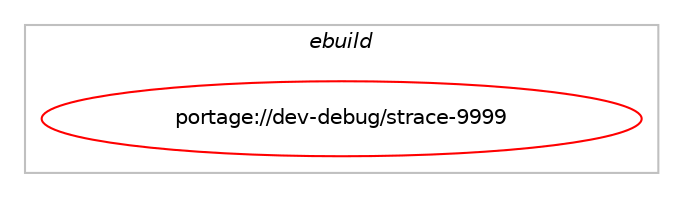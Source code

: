 digraph prolog {

# *************
# Graph options
# *************

newrank=true;
concentrate=true;
compound=true;
graph [rankdir=LR,fontname=Helvetica,fontsize=10,ranksep=1.5];#, ranksep=2.5, nodesep=0.2];
edge  [arrowhead=vee];
node  [fontname=Helvetica,fontsize=10];

# **********
# The ebuild
# **********

subgraph cluster_leftcol {
color=gray;
label=<<i>ebuild</i>>;
id [label="portage://dev-debug/strace-9999", color=red, width=4, href="../dev-debug/strace-9999.svg"];
}

# ****************
# The dependencies
# ****************

subgraph cluster_midcol {
color=gray;
label=<<i>dependencies</i>>;
subgraph cluster_compile {
fillcolor="#eeeeee";
style=filled;
label=<<i>compile</i>>;
# *** BEGIN UNKNOWN DEPENDENCY TYPE (TODO) ***
# id -> equal(use_conditional_group(positive,aio,portage://dev-debug/strace-9999,[package_dependency(portage://dev-debug/strace-9999,install,no,dev-libs,libaio,greaterequal,[0.3.106,,,0.3.106],[],[])]))
# *** END UNKNOWN DEPENDENCY TYPE (TODO) ***

# *** BEGIN UNKNOWN DEPENDENCY TYPE (TODO) ***
# id -> equal(use_conditional_group(positive,static,portage://dev-debug/strace-9999,[use_conditional_group(positive,unwind,portage://dev-debug/strace-9999,[package_dependency(portage://dev-debug/strace-9999,install,no,sys-libs,libunwind,none,[,,],[],[use(enable(static-libs),positive)])]),use_conditional_group(positive,elfutils,portage://dev-debug/strace-9999,[package_dependency(portage://dev-debug/strace-9999,install,no,dev-libs,elfutils,none,[,,],[],[use(enable(static-libs),positive)])]),use_conditional_group(positive,selinux,portage://dev-debug/strace-9999,[package_dependency(portage://dev-debug/strace-9999,install,no,sys-libs,libselinux,none,[,,],[],[use(enable(static-libs),positive)])])]))
# *** END UNKNOWN DEPENDENCY TYPE (TODO) ***

# *** BEGIN UNKNOWN DEPENDENCY TYPE (TODO) ***
# id -> equal(package_dependency(portage://dev-debug/strace-9999,install,no,sys-kernel,linux-headers,none,[,,],[],[]))
# *** END UNKNOWN DEPENDENCY TYPE (TODO) ***

}
subgraph cluster_compileandrun {
fillcolor="#eeeeee";
style=filled;
label=<<i>compile and run</i>>;
}
subgraph cluster_run {
fillcolor="#eeeeee";
style=filled;
label=<<i>run</i>>;
# *** BEGIN UNKNOWN DEPENDENCY TYPE (TODO) ***
# id -> equal(use_conditional_group(negative,static,portage://dev-debug/strace-9999,[use_conditional_group(positive,unwind,portage://dev-debug/strace-9999,[package_dependency(portage://dev-debug/strace-9999,run,no,sys-libs,libunwind,none,[,,],[],[])]),use_conditional_group(positive,elfutils,portage://dev-debug/strace-9999,[package_dependency(portage://dev-debug/strace-9999,run,no,dev-libs,elfutils,none,[,,],[],[])]),use_conditional_group(positive,selinux,portage://dev-debug/strace-9999,[package_dependency(portage://dev-debug/strace-9999,run,no,sys-libs,libselinux,none,[,,],[],[])])]))
# *** END UNKNOWN DEPENDENCY TYPE (TODO) ***

# *** BEGIN UNKNOWN DEPENDENCY TYPE (TODO) ***
# id -> equal(use_conditional_group(positive,perl,portage://dev-debug/strace-9999,[package_dependency(portage://dev-debug/strace-9999,run,no,dev-lang,perl,none,[,,],[],[])]))
# *** END UNKNOWN DEPENDENCY TYPE (TODO) ***

}
}

# **************
# The candidates
# **************

subgraph cluster_choices {
rank=same;
color=gray;
label=<<i>candidates</i>>;

}

}
